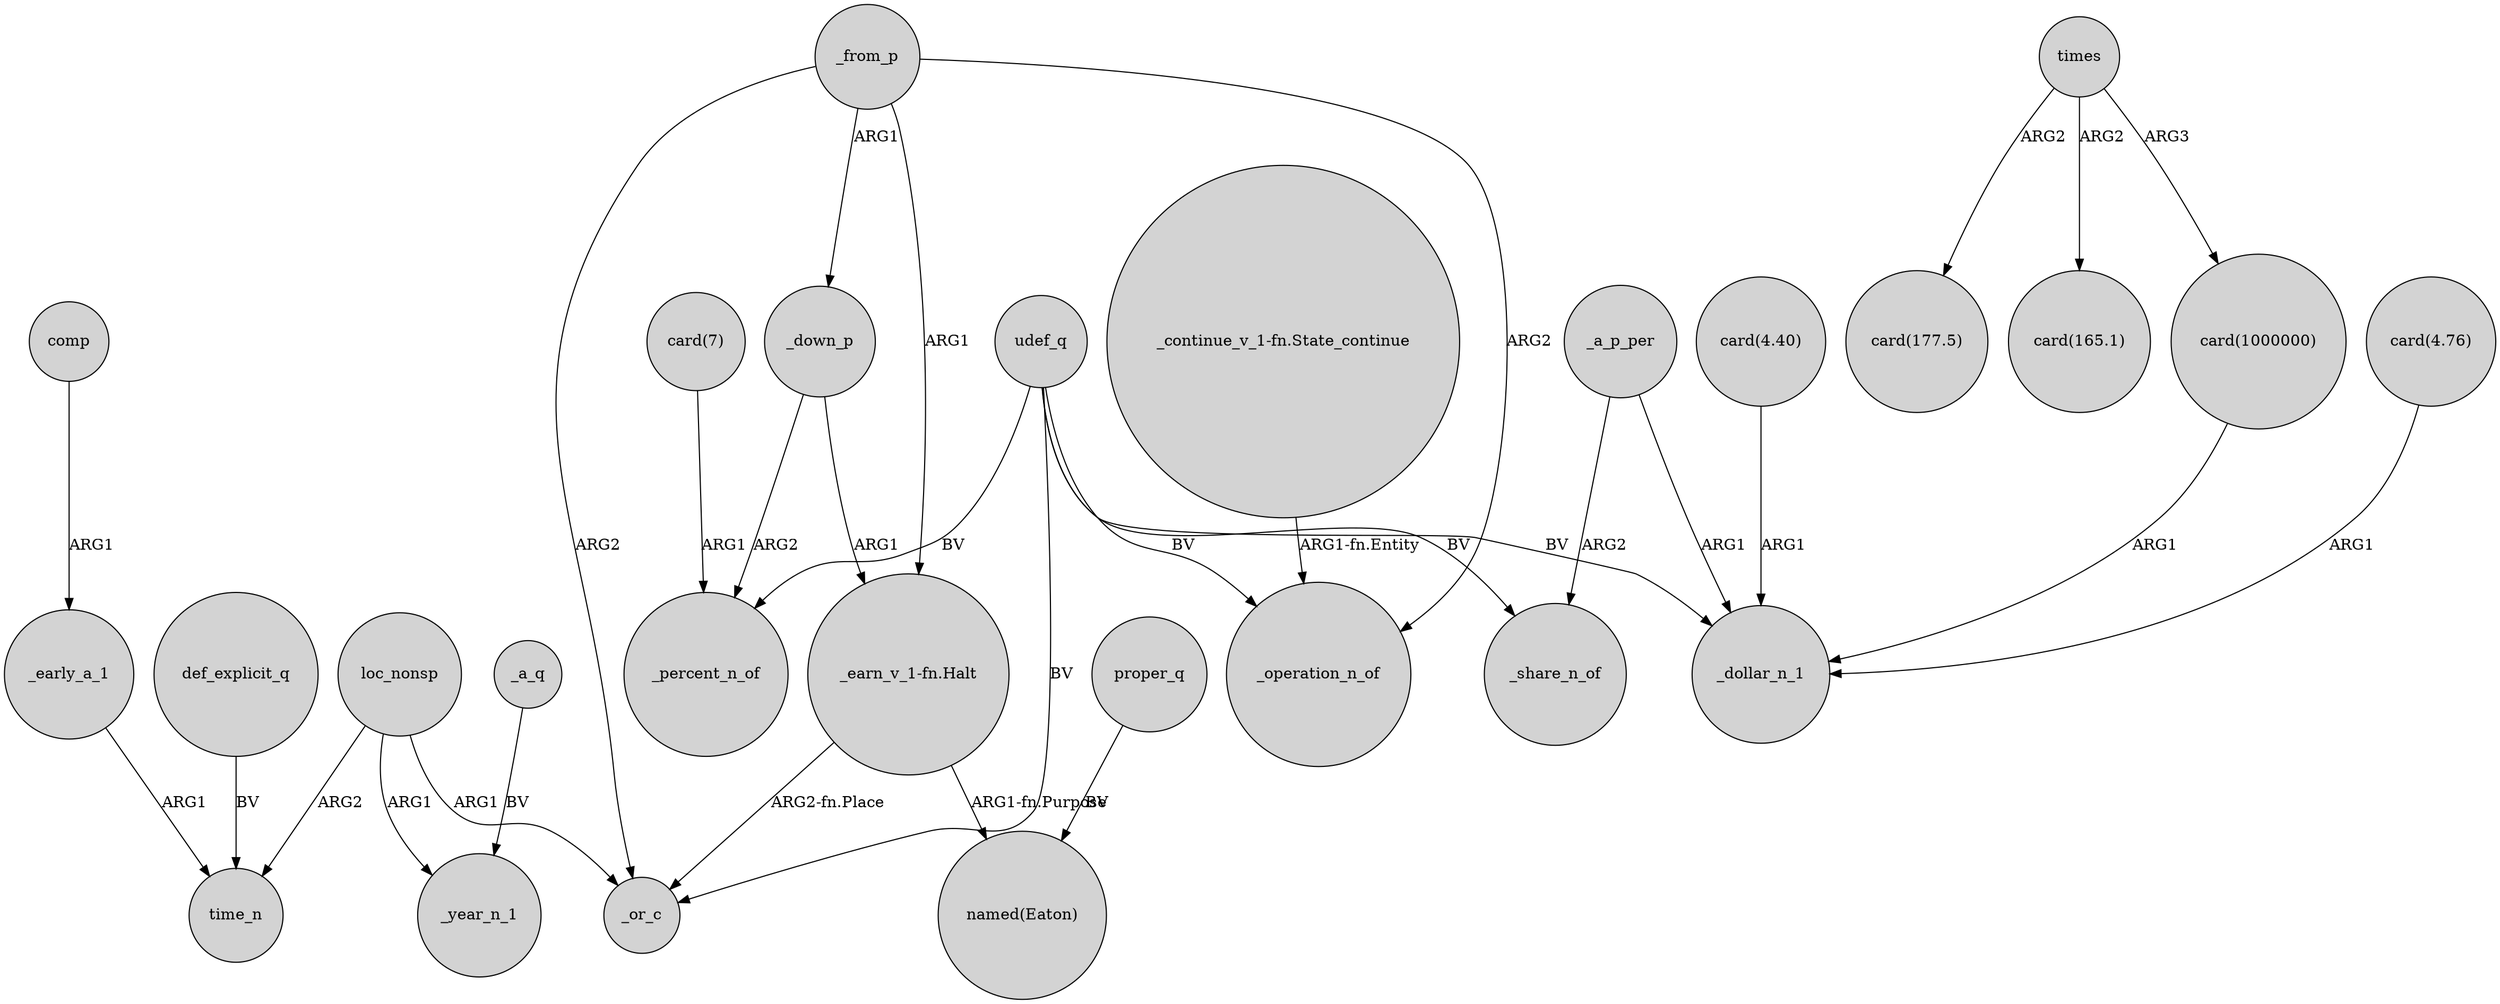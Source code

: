 digraph {
	node [shape=circle style=filled]
	_early_a_1 -> time_n [label=ARG1]
	"card(7)" -> _percent_n_of [label=ARG1]
	loc_nonsp -> _year_n_1 [label=ARG1]
	_from_p -> "_earn_v_1-fn.Halt" [label=ARG1]
	times -> "card(1000000)" [label=ARG3]
	_down_p -> "_earn_v_1-fn.Halt" [label=ARG1]
	comp -> _early_a_1 [label=ARG1]
	_a_q -> _year_n_1 [label=BV]
	udef_q -> _or_c [label=BV]
	_from_p -> _down_p [label=ARG1]
	_a_p_per -> _share_n_of [label=ARG2]
	udef_q -> _percent_n_of [label=BV]
	udef_q -> _operation_n_of [label=BV]
	udef_q -> _share_n_of [label=BV]
	"_continue_v_1-fn.State_continue" -> _operation_n_of [label="ARG1-fn.Entity"]
	udef_q -> _dollar_n_1 [label=BV]
	"card(1000000)" -> _dollar_n_1 [label=ARG1]
	_from_p -> _or_c [label=ARG2]
	proper_q -> "named(Eaton)" [label=BV]
	loc_nonsp -> _or_c [label=ARG1]
	times -> "card(177.5)" [label=ARG2]
	_a_p_per -> _dollar_n_1 [label=ARG1]
	"_earn_v_1-fn.Halt" -> _or_c [label="ARG2-fn.Place"]
	times -> "card(165.1)" [label=ARG2]
	"card(4.76)" -> _dollar_n_1 [label=ARG1]
	def_explicit_q -> time_n [label=BV]
	loc_nonsp -> time_n [label=ARG2]
	_down_p -> _percent_n_of [label=ARG2]
	"card(4.40)" -> _dollar_n_1 [label=ARG1]
	_from_p -> _operation_n_of [label=ARG2]
	"_earn_v_1-fn.Halt" -> "named(Eaton)" [label="ARG1-fn.Purpose"]
}
